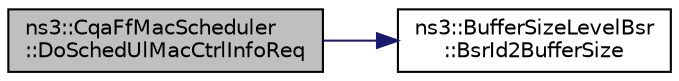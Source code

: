 digraph "ns3::CqaFfMacScheduler::DoSchedUlMacCtrlInfoReq"
{
 // LATEX_PDF_SIZE
  edge [fontname="Helvetica",fontsize="10",labelfontname="Helvetica",labelfontsize="10"];
  node [fontname="Helvetica",fontsize="10",shape=record];
  rankdir="LR";
  Node1 [label="ns3::CqaFfMacScheduler\l::DoSchedUlMacCtrlInfoReq",height=0.2,width=0.4,color="black", fillcolor="grey75", style="filled", fontcolor="black",tooltip="Sched UL MAC Control Info Request."];
  Node1 -> Node2 [color="midnightblue",fontsize="10",style="solid",fontname="Helvetica"];
  Node2 [label="ns3::BufferSizeLevelBsr\l::BsrId2BufferSize",height=0.2,width=0.4,color="black", fillcolor="white", style="filled",URL="$classns3_1_1_buffer_size_level_bsr.html#a67fc905f267ed8ac5a617fe229699122",tooltip="Convert BSR ID to buffer size."];
}
